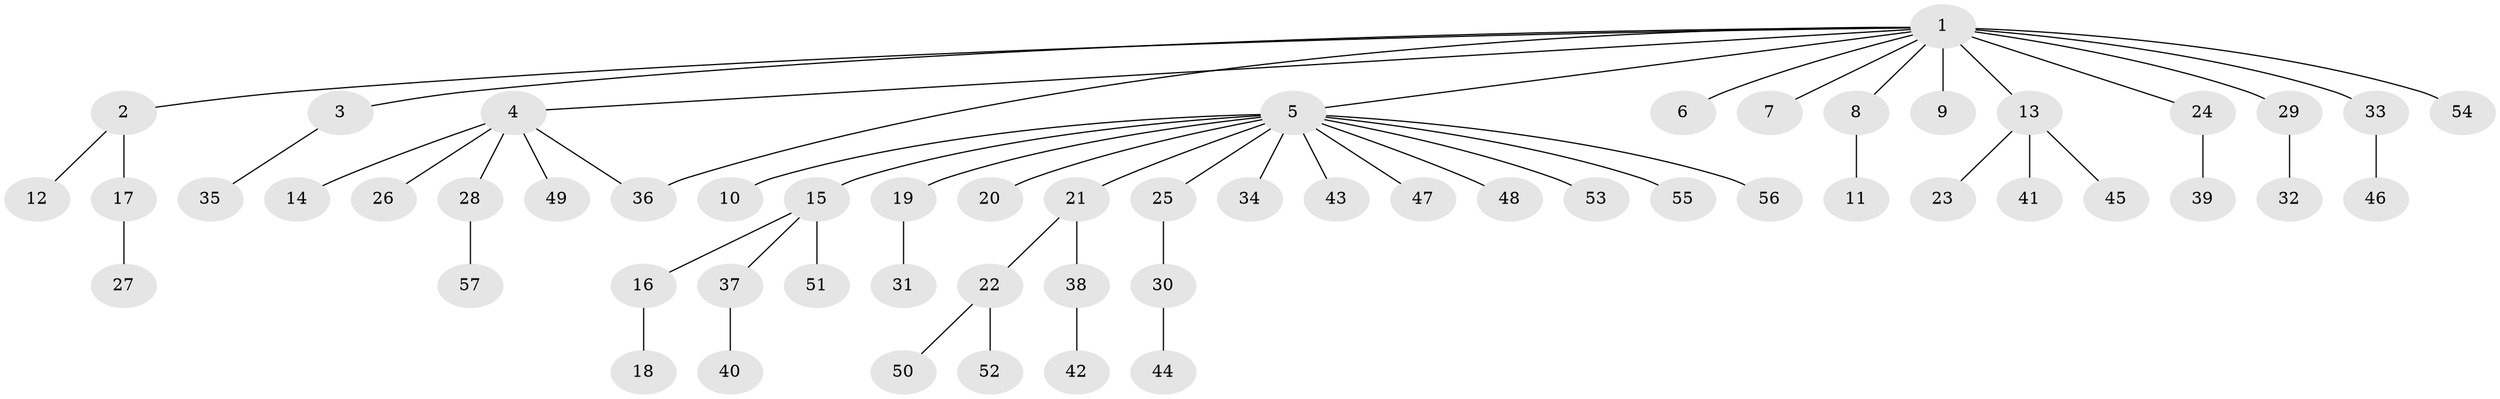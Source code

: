 // original degree distribution, {26: 0.008849557522123894, 4: 0.035398230088495575, 3: 0.08849557522123894, 7: 0.017699115044247787, 15: 0.008849557522123894, 2: 0.1504424778761062, 1: 0.6637168141592921, 5: 0.017699115044247787, 6: 0.008849557522123894}
// Generated by graph-tools (version 1.1) at 2025/35/03/09/25 02:35:35]
// undirected, 57 vertices, 57 edges
graph export_dot {
graph [start="1"]
  node [color=gray90,style=filled];
  1;
  2;
  3;
  4;
  5;
  6;
  7;
  8;
  9;
  10;
  11;
  12;
  13;
  14;
  15;
  16;
  17;
  18;
  19;
  20;
  21;
  22;
  23;
  24;
  25;
  26;
  27;
  28;
  29;
  30;
  31;
  32;
  33;
  34;
  35;
  36;
  37;
  38;
  39;
  40;
  41;
  42;
  43;
  44;
  45;
  46;
  47;
  48;
  49;
  50;
  51;
  52;
  53;
  54;
  55;
  56;
  57;
  1 -- 2 [weight=1.0];
  1 -- 3 [weight=1.0];
  1 -- 4 [weight=1.0];
  1 -- 5 [weight=1.0];
  1 -- 6 [weight=1.0];
  1 -- 7 [weight=1.0];
  1 -- 8 [weight=1.0];
  1 -- 9 [weight=12.0];
  1 -- 13 [weight=1.0];
  1 -- 24 [weight=1.0];
  1 -- 29 [weight=1.0];
  1 -- 33 [weight=1.0];
  1 -- 36 [weight=1.0];
  1 -- 54 [weight=1.0];
  2 -- 12 [weight=1.0];
  2 -- 17 [weight=1.0];
  3 -- 35 [weight=1.0];
  4 -- 14 [weight=1.0];
  4 -- 26 [weight=1.0];
  4 -- 28 [weight=1.0];
  4 -- 36 [weight=1.0];
  4 -- 49 [weight=1.0];
  5 -- 10 [weight=1.0];
  5 -- 15 [weight=1.0];
  5 -- 19 [weight=1.0];
  5 -- 20 [weight=1.0];
  5 -- 21 [weight=1.0];
  5 -- 25 [weight=1.0];
  5 -- 34 [weight=1.0];
  5 -- 43 [weight=1.0];
  5 -- 47 [weight=1.0];
  5 -- 48 [weight=1.0];
  5 -- 53 [weight=1.0];
  5 -- 55 [weight=1.0];
  5 -- 56 [weight=1.0];
  8 -- 11 [weight=1.0];
  13 -- 23 [weight=1.0];
  13 -- 41 [weight=1.0];
  13 -- 45 [weight=1.0];
  15 -- 16 [weight=1.0];
  15 -- 37 [weight=1.0];
  15 -- 51 [weight=1.0];
  16 -- 18 [weight=1.0];
  17 -- 27 [weight=2.0];
  19 -- 31 [weight=5.0];
  21 -- 22 [weight=1.0];
  21 -- 38 [weight=1.0];
  22 -- 50 [weight=2.0];
  22 -- 52 [weight=1.0];
  24 -- 39 [weight=2.0];
  25 -- 30 [weight=1.0];
  28 -- 57 [weight=1.0];
  29 -- 32 [weight=5.0];
  30 -- 44 [weight=1.0];
  33 -- 46 [weight=1.0];
  37 -- 40 [weight=1.0];
  38 -- 42 [weight=2.0];
}
